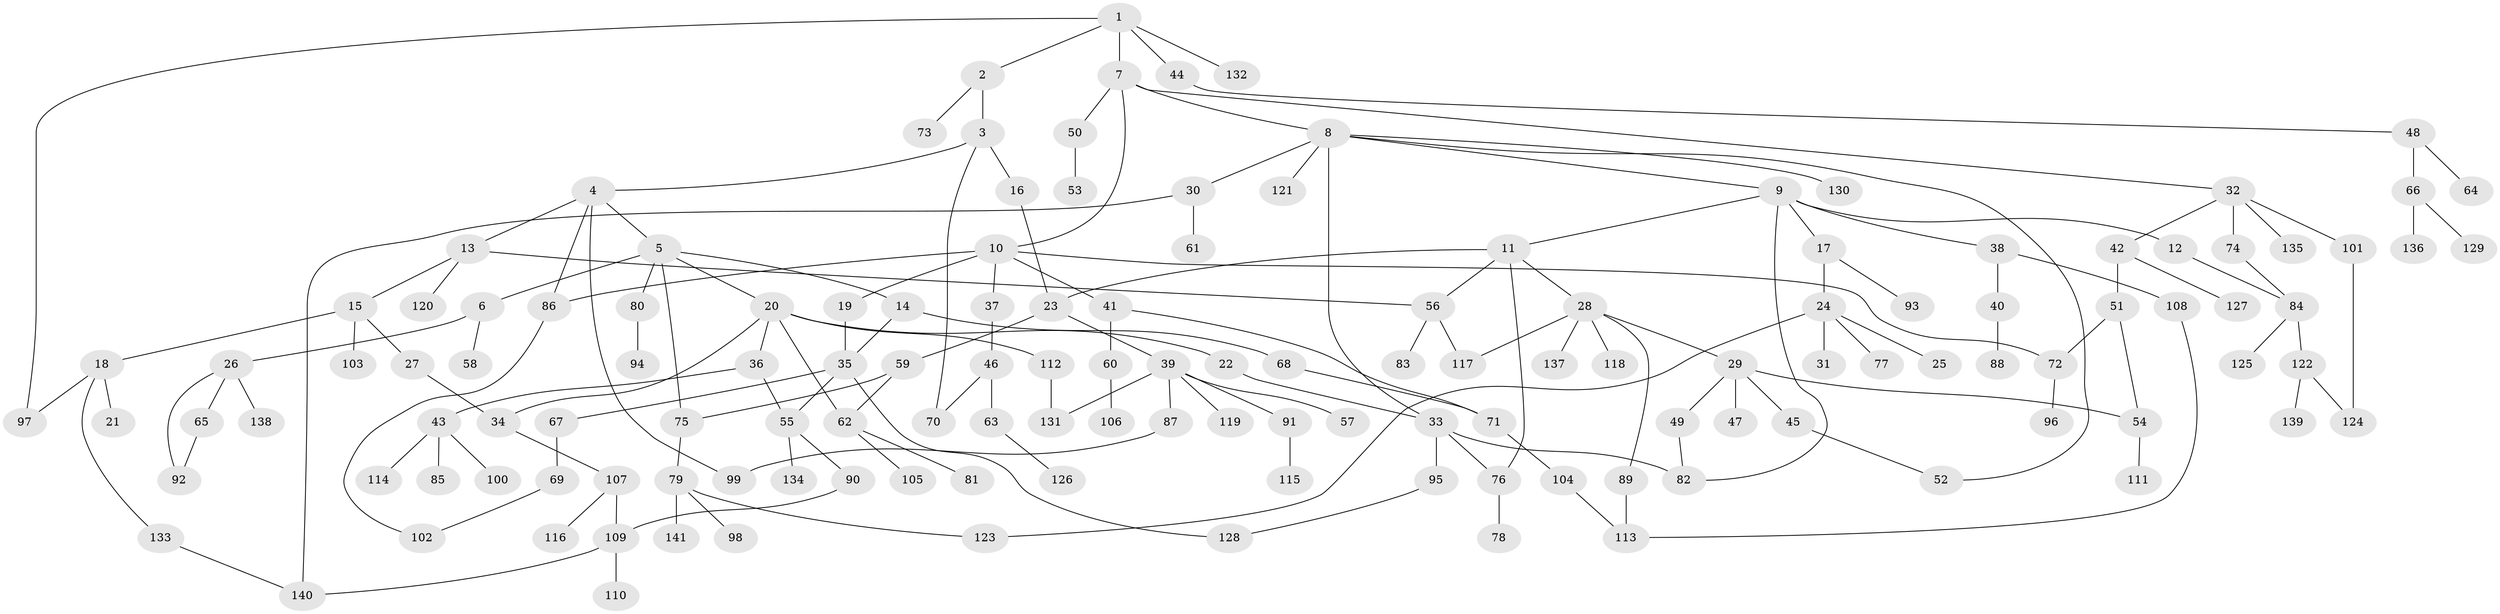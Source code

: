 // Generated by graph-tools (version 1.1) at 2025/34/03/09/25 02:34:21]
// undirected, 141 vertices, 172 edges
graph export_dot {
graph [start="1"]
  node [color=gray90,style=filled];
  1;
  2;
  3;
  4;
  5;
  6;
  7;
  8;
  9;
  10;
  11;
  12;
  13;
  14;
  15;
  16;
  17;
  18;
  19;
  20;
  21;
  22;
  23;
  24;
  25;
  26;
  27;
  28;
  29;
  30;
  31;
  32;
  33;
  34;
  35;
  36;
  37;
  38;
  39;
  40;
  41;
  42;
  43;
  44;
  45;
  46;
  47;
  48;
  49;
  50;
  51;
  52;
  53;
  54;
  55;
  56;
  57;
  58;
  59;
  60;
  61;
  62;
  63;
  64;
  65;
  66;
  67;
  68;
  69;
  70;
  71;
  72;
  73;
  74;
  75;
  76;
  77;
  78;
  79;
  80;
  81;
  82;
  83;
  84;
  85;
  86;
  87;
  88;
  89;
  90;
  91;
  92;
  93;
  94;
  95;
  96;
  97;
  98;
  99;
  100;
  101;
  102;
  103;
  104;
  105;
  106;
  107;
  108;
  109;
  110;
  111;
  112;
  113;
  114;
  115;
  116;
  117;
  118;
  119;
  120;
  121;
  122;
  123;
  124;
  125;
  126;
  127;
  128;
  129;
  130;
  131;
  132;
  133;
  134;
  135;
  136;
  137;
  138;
  139;
  140;
  141;
  1 -- 2;
  1 -- 7;
  1 -- 44;
  1 -- 97;
  1 -- 132;
  2 -- 3;
  2 -- 73;
  3 -- 4;
  3 -- 16;
  3 -- 70;
  4 -- 5;
  4 -- 13;
  4 -- 86;
  4 -- 99;
  5 -- 6;
  5 -- 14;
  5 -- 20;
  5 -- 75;
  5 -- 80;
  6 -- 26;
  6 -- 58;
  7 -- 8;
  7 -- 10;
  7 -- 32;
  7 -- 50;
  8 -- 9;
  8 -- 30;
  8 -- 52;
  8 -- 121;
  8 -- 130;
  8 -- 33;
  9 -- 11;
  9 -- 12;
  9 -- 17;
  9 -- 38;
  9 -- 82;
  10 -- 19;
  10 -- 37;
  10 -- 41;
  10 -- 72;
  10 -- 86;
  11 -- 28;
  11 -- 56;
  11 -- 76;
  11 -- 23;
  12 -- 84;
  13 -- 15;
  13 -- 120;
  13 -- 56;
  14 -- 35;
  14 -- 68;
  15 -- 18;
  15 -- 27;
  15 -- 103;
  16 -- 23;
  17 -- 24;
  17 -- 93;
  18 -- 21;
  18 -- 133;
  18 -- 97;
  19 -- 35;
  20 -- 22;
  20 -- 36;
  20 -- 112;
  20 -- 62;
  20 -- 34;
  22 -- 33;
  23 -- 39;
  23 -- 59;
  24 -- 25;
  24 -- 31;
  24 -- 77;
  24 -- 123;
  26 -- 65;
  26 -- 138;
  26 -- 92;
  27 -- 34;
  28 -- 29;
  28 -- 89;
  28 -- 118;
  28 -- 137;
  28 -- 117;
  29 -- 45;
  29 -- 47;
  29 -- 49;
  29 -- 54;
  30 -- 61;
  30 -- 140;
  32 -- 42;
  32 -- 74;
  32 -- 101;
  32 -- 135;
  33 -- 76;
  33 -- 82;
  33 -- 95;
  34 -- 107;
  35 -- 55;
  35 -- 67;
  35 -- 128;
  36 -- 43;
  36 -- 55;
  37 -- 46;
  38 -- 40;
  38 -- 108;
  39 -- 57;
  39 -- 87;
  39 -- 91;
  39 -- 119;
  39 -- 131;
  40 -- 88;
  41 -- 60;
  41 -- 71;
  42 -- 51;
  42 -- 127;
  43 -- 85;
  43 -- 100;
  43 -- 114;
  44 -- 48;
  45 -- 52;
  46 -- 63;
  46 -- 70;
  48 -- 64;
  48 -- 66;
  49 -- 82;
  50 -- 53;
  51 -- 54;
  51 -- 72;
  54 -- 111;
  55 -- 90;
  55 -- 134;
  56 -- 83;
  56 -- 117;
  59 -- 62;
  59 -- 75;
  60 -- 106;
  62 -- 81;
  62 -- 105;
  63 -- 126;
  65 -- 92;
  66 -- 129;
  66 -- 136;
  67 -- 69;
  68 -- 71;
  69 -- 102;
  71 -- 104;
  72 -- 96;
  74 -- 84;
  75 -- 79;
  76 -- 78;
  79 -- 98;
  79 -- 123;
  79 -- 141;
  80 -- 94;
  84 -- 122;
  84 -- 125;
  86 -- 102;
  87 -- 99;
  89 -- 113;
  90 -- 109;
  91 -- 115;
  95 -- 128;
  101 -- 124;
  104 -- 113;
  107 -- 116;
  107 -- 109;
  108 -- 113;
  109 -- 110;
  109 -- 140;
  112 -- 131;
  122 -- 139;
  122 -- 124;
  133 -- 140;
}
